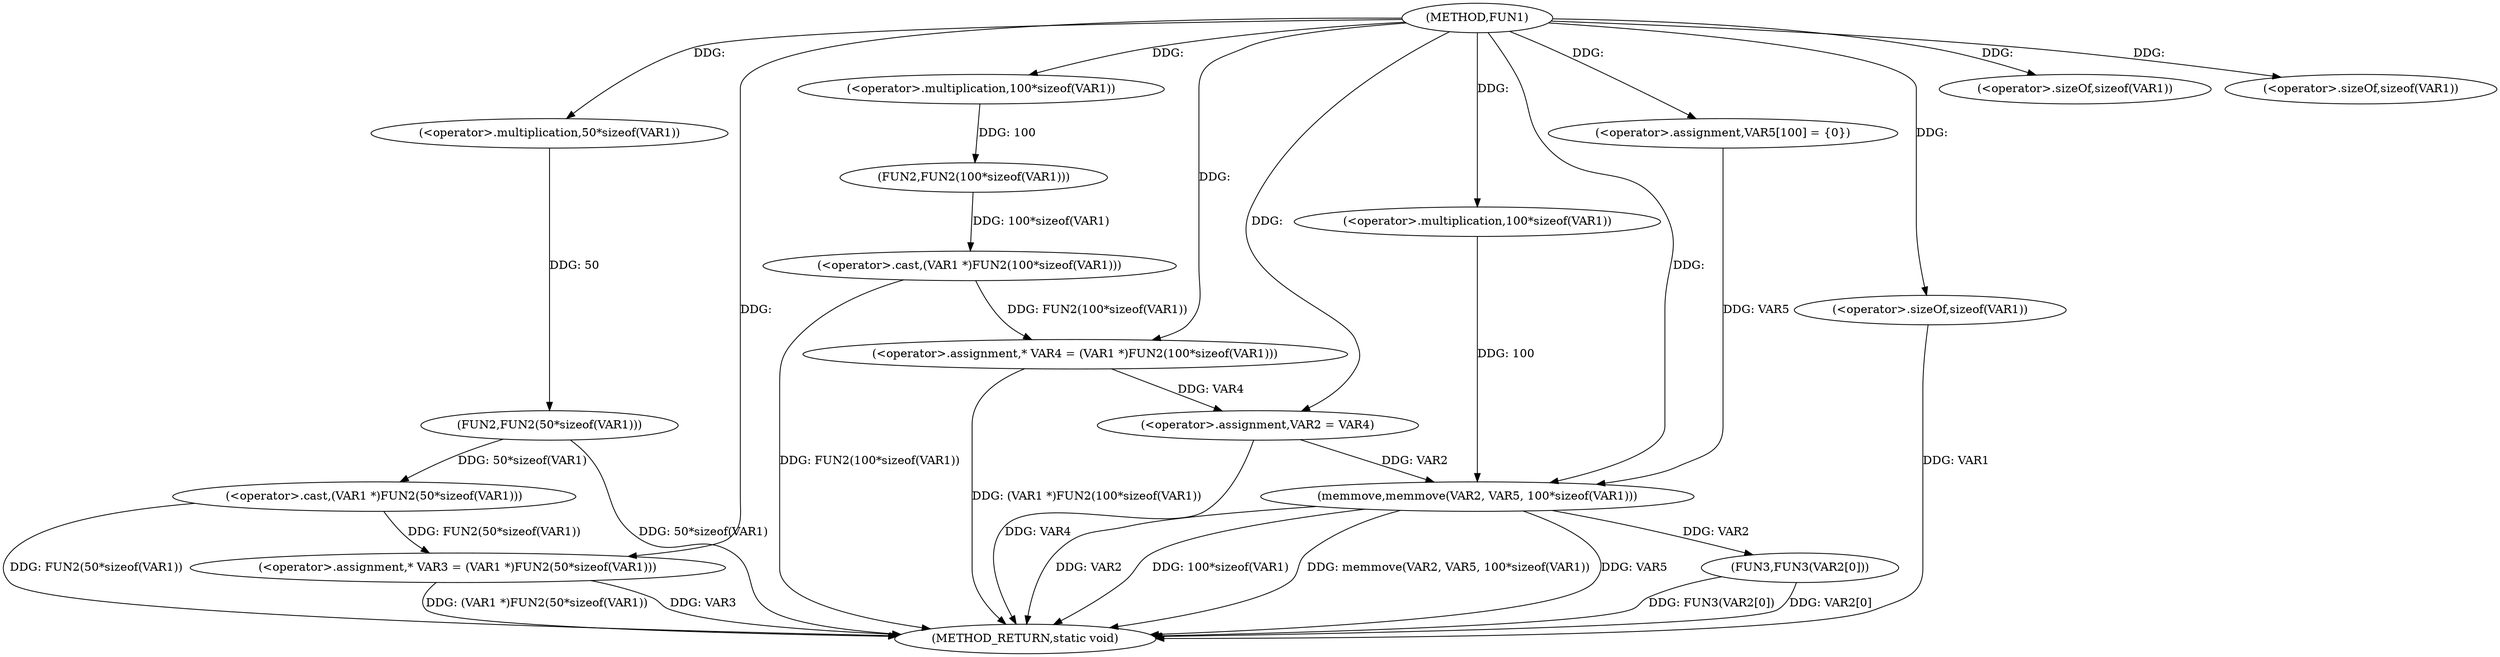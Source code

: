 digraph FUN1 {  
"1000100" [label = "(METHOD,FUN1)" ]
"1000143" [label = "(METHOD_RETURN,static void)" ]
"1000104" [label = "(<operator>.assignment,* VAR3 = (VAR1 *)FUN2(50*sizeof(VAR1)))" ]
"1000106" [label = "(<operator>.cast,(VAR1 *)FUN2(50*sizeof(VAR1)))" ]
"1000108" [label = "(FUN2,FUN2(50*sizeof(VAR1)))" ]
"1000109" [label = "(<operator>.multiplication,50*sizeof(VAR1))" ]
"1000111" [label = "(<operator>.sizeOf,sizeof(VAR1))" ]
"1000114" [label = "(<operator>.assignment,* VAR4 = (VAR1 *)FUN2(100*sizeof(VAR1)))" ]
"1000116" [label = "(<operator>.cast,(VAR1 *)FUN2(100*sizeof(VAR1)))" ]
"1000118" [label = "(FUN2,FUN2(100*sizeof(VAR1)))" ]
"1000119" [label = "(<operator>.multiplication,100*sizeof(VAR1))" ]
"1000121" [label = "(<operator>.sizeOf,sizeof(VAR1))" ]
"1000125" [label = "(<operator>.assignment,VAR2 = VAR4)" ]
"1000130" [label = "(<operator>.assignment,VAR5[100] = {0})" ]
"1000132" [label = "(memmove,memmove(VAR2, VAR5, 100*sizeof(VAR1)))" ]
"1000135" [label = "(<operator>.multiplication,100*sizeof(VAR1))" ]
"1000137" [label = "(<operator>.sizeOf,sizeof(VAR1))" ]
"1000139" [label = "(FUN3,FUN3(VAR2[0]))" ]
  "1000106" -> "1000143"  [ label = "DDG: FUN2(50*sizeof(VAR1))"] 
  "1000104" -> "1000143"  [ label = "DDG: VAR3"] 
  "1000139" -> "1000143"  [ label = "DDG: VAR2[0]"] 
  "1000132" -> "1000143"  [ label = "DDG: VAR5"] 
  "1000125" -> "1000143"  [ label = "DDG: VAR4"] 
  "1000116" -> "1000143"  [ label = "DDG: FUN2(100*sizeof(VAR1))"] 
  "1000132" -> "1000143"  [ label = "DDG: VAR2"] 
  "1000132" -> "1000143"  [ label = "DDG: 100*sizeof(VAR1)"] 
  "1000137" -> "1000143"  [ label = "DDG: VAR1"] 
  "1000114" -> "1000143"  [ label = "DDG: (VAR1 *)FUN2(100*sizeof(VAR1))"] 
  "1000132" -> "1000143"  [ label = "DDG: memmove(VAR2, VAR5, 100*sizeof(VAR1))"] 
  "1000139" -> "1000143"  [ label = "DDG: FUN3(VAR2[0])"] 
  "1000104" -> "1000143"  [ label = "DDG: (VAR1 *)FUN2(50*sizeof(VAR1))"] 
  "1000108" -> "1000143"  [ label = "DDG: 50*sizeof(VAR1)"] 
  "1000106" -> "1000104"  [ label = "DDG: FUN2(50*sizeof(VAR1))"] 
  "1000100" -> "1000104"  [ label = "DDG: "] 
  "1000108" -> "1000106"  [ label = "DDG: 50*sizeof(VAR1)"] 
  "1000109" -> "1000108"  [ label = "DDG: 50"] 
  "1000100" -> "1000109"  [ label = "DDG: "] 
  "1000100" -> "1000111"  [ label = "DDG: "] 
  "1000116" -> "1000114"  [ label = "DDG: FUN2(100*sizeof(VAR1))"] 
  "1000100" -> "1000114"  [ label = "DDG: "] 
  "1000118" -> "1000116"  [ label = "DDG: 100*sizeof(VAR1)"] 
  "1000119" -> "1000118"  [ label = "DDG: 100"] 
  "1000100" -> "1000119"  [ label = "DDG: "] 
  "1000100" -> "1000121"  [ label = "DDG: "] 
  "1000114" -> "1000125"  [ label = "DDG: VAR4"] 
  "1000100" -> "1000125"  [ label = "DDG: "] 
  "1000100" -> "1000130"  [ label = "DDG: "] 
  "1000125" -> "1000132"  [ label = "DDG: VAR2"] 
  "1000100" -> "1000132"  [ label = "DDG: "] 
  "1000130" -> "1000132"  [ label = "DDG: VAR5"] 
  "1000135" -> "1000132"  [ label = "DDG: 100"] 
  "1000100" -> "1000135"  [ label = "DDG: "] 
  "1000100" -> "1000137"  [ label = "DDG: "] 
  "1000132" -> "1000139"  [ label = "DDG: VAR2"] 
}
